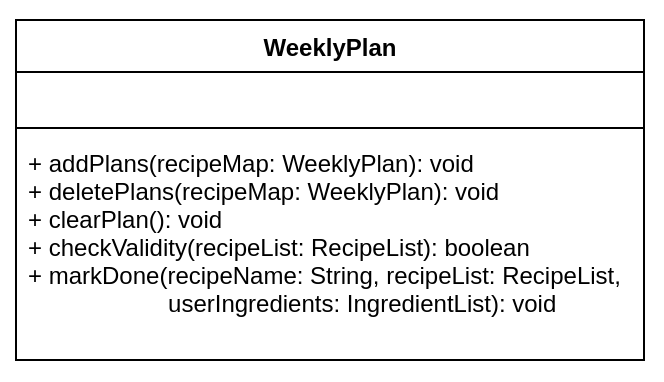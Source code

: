 <mxfile version="20.8.10" type="device"><diagram name="Page-1" id="iIjgThHYcFBI7fSDfPCQ"><mxGraphModel dx="1036" dy="614" grid="0" gridSize="10" guides="1" tooltips="1" connect="1" arrows="1" fold="1" page="1" pageScale="1" pageWidth="1169" pageHeight="827" math="0" shadow="0"><root><mxCell id="0"/><mxCell id="1" parent="0"/><mxCell id="COpZUyB6e0DtnSY6OwdP-1" value="" style="rounded=0;whiteSpace=wrap;html=1;strokeColor=none;" parent="1" vertex="1"><mxGeometry x="201" y="237" width="331" height="190" as="geometry"/></mxCell><mxCell id="8fiMyOy6zMDmhauH4YXm-1" value="WeeklyPlan" style="swimlane;fontStyle=1;align=center;verticalAlign=top;childLayout=stackLayout;horizontal=1;startSize=26;horizontalStack=0;resizeParent=1;resizeParentMax=0;resizeLast=0;collapsible=1;marginBottom=0;" parent="1" vertex="1"><mxGeometry x="209" y="247" width="314" height="170" as="geometry"/></mxCell><mxCell id="8fiMyOy6zMDmhauH4YXm-2" value=" " style="text;strokeColor=none;fillColor=none;align=left;verticalAlign=top;spacingLeft=4;spacingRight=4;overflow=hidden;rotatable=0;points=[[0,0.5],[1,0.5]];portConstraint=eastwest;" parent="8fiMyOy6zMDmhauH4YXm-1" vertex="1"><mxGeometry y="26" width="314" height="24" as="geometry"/></mxCell><mxCell id="8fiMyOy6zMDmhauH4YXm-3" value="" style="line;strokeWidth=1;fillColor=none;align=left;verticalAlign=middle;spacingTop=-1;spacingLeft=3;spacingRight=3;rotatable=0;labelPosition=right;points=[];portConstraint=eastwest;strokeColor=inherit;" parent="8fiMyOy6zMDmhauH4YXm-1" vertex="1"><mxGeometry y="50" width="314" height="8" as="geometry"/></mxCell><mxCell id="8fiMyOy6zMDmhauH4YXm-4" value="+ addPlans(recipeMap: WeeklyPlan): void&#10;+ deletePlans(recipeMap: WeeklyPlan): void&#10;+ clearPlan(): void&#10;+ checkValidity(recipeList: RecipeList): boolean&#10;+ markDone(recipeName: String, recipeList: RecipeList,&#10;                     userIngredients: IngredientList): void" style="text;strokeColor=none;fillColor=none;align=left;verticalAlign=top;spacingLeft=4;spacingRight=4;overflow=hidden;rotatable=0;points=[[0,0.5],[1,0.5]];portConstraint=eastwest;" parent="8fiMyOy6zMDmhauH4YXm-1" vertex="1"><mxGeometry y="58" width="314" height="112" as="geometry"/></mxCell></root></mxGraphModel></diagram></mxfile>